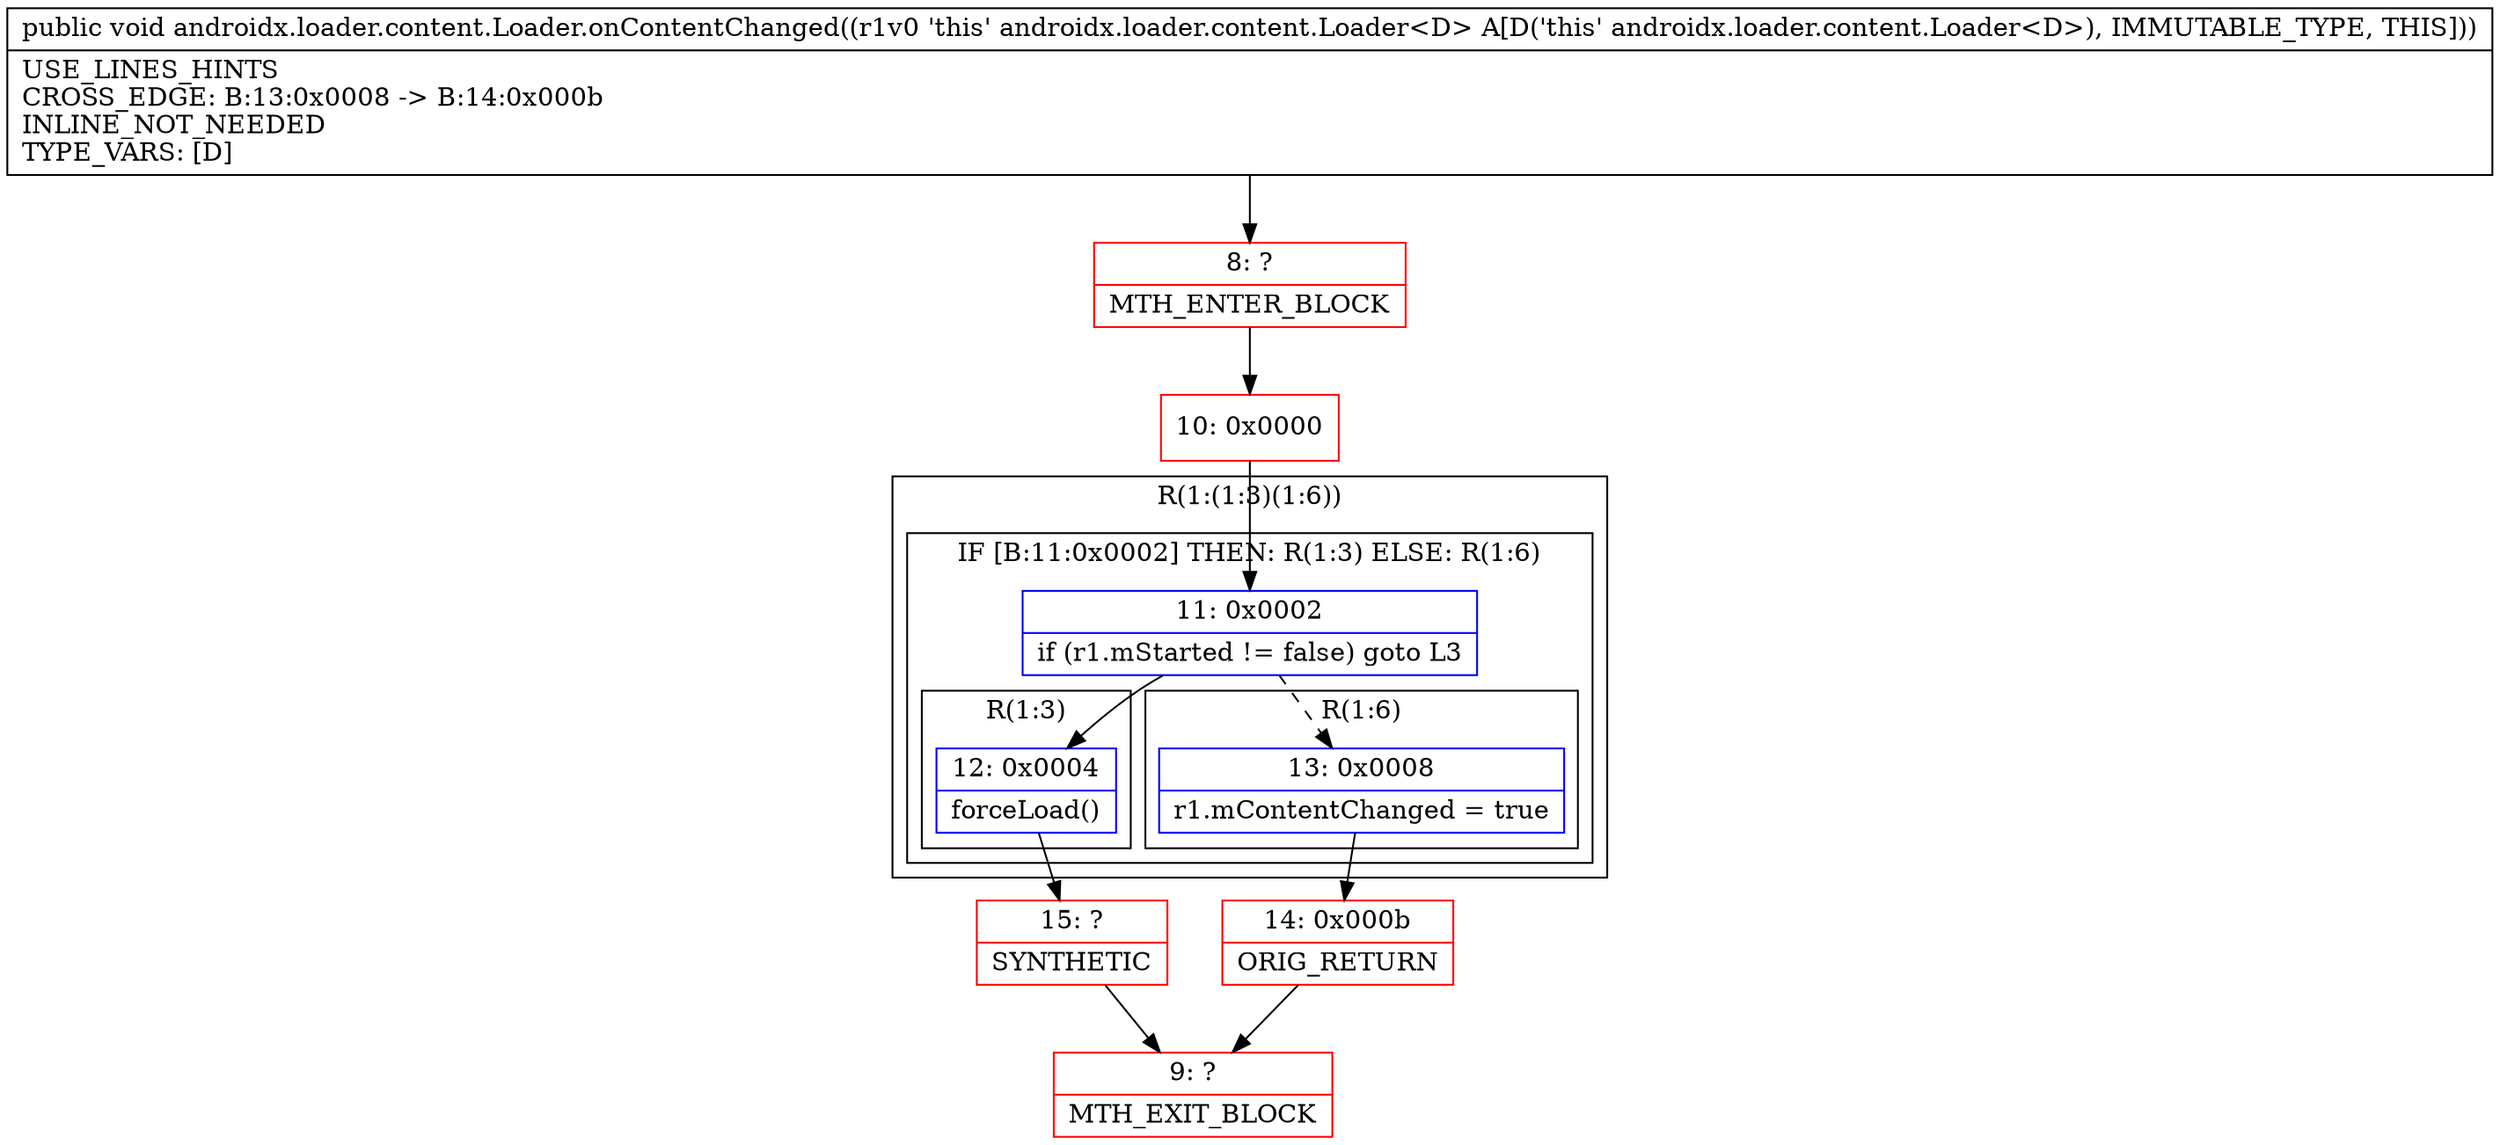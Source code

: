 digraph "CFG forandroidx.loader.content.Loader.onContentChanged()V" {
subgraph cluster_Region_896230677 {
label = "R(1:(1:3)(1:6))";
node [shape=record,color=blue];
subgraph cluster_IfRegion_1501426801 {
label = "IF [B:11:0x0002] THEN: R(1:3) ELSE: R(1:6)";
node [shape=record,color=blue];
Node_11 [shape=record,label="{11\:\ 0x0002|if (r1.mStarted != false) goto L3\l}"];
subgraph cluster_Region_1492352682 {
label = "R(1:3)";
node [shape=record,color=blue];
Node_12 [shape=record,label="{12\:\ 0x0004|forceLoad()\l}"];
}
subgraph cluster_Region_1637301031 {
label = "R(1:6)";
node [shape=record,color=blue];
Node_13 [shape=record,label="{13\:\ 0x0008|r1.mContentChanged = true\l}"];
}
}
}
Node_8 [shape=record,color=red,label="{8\:\ ?|MTH_ENTER_BLOCK\l}"];
Node_10 [shape=record,color=red,label="{10\:\ 0x0000}"];
Node_15 [shape=record,color=red,label="{15\:\ ?|SYNTHETIC\l}"];
Node_9 [shape=record,color=red,label="{9\:\ ?|MTH_EXIT_BLOCK\l}"];
Node_14 [shape=record,color=red,label="{14\:\ 0x000b|ORIG_RETURN\l}"];
MethodNode[shape=record,label="{public void androidx.loader.content.Loader.onContentChanged((r1v0 'this' androidx.loader.content.Loader\<D\> A[D('this' androidx.loader.content.Loader\<D\>), IMMUTABLE_TYPE, THIS]))  | USE_LINES_HINTS\lCROSS_EDGE: B:13:0x0008 \-\> B:14:0x000b\lINLINE_NOT_NEEDED\lTYPE_VARS: [D]\l}"];
MethodNode -> Node_8;Node_11 -> Node_12;
Node_11 -> Node_13[style=dashed];
Node_12 -> Node_15;
Node_13 -> Node_14;
Node_8 -> Node_10;
Node_10 -> Node_11;
Node_15 -> Node_9;
Node_14 -> Node_9;
}

